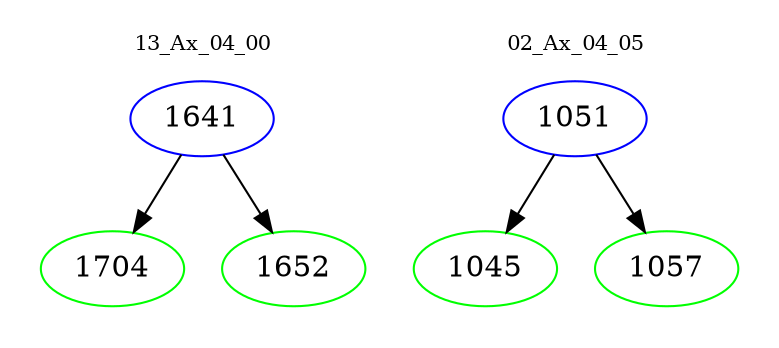 digraph{
subgraph cluster_0 {
color = white
label = "13_Ax_04_00";
fontsize=10;
T0_1641 [label="1641", color="blue"]
T0_1641 -> T0_1704 [color="black"]
T0_1704 [label="1704", color="green"]
T0_1641 -> T0_1652 [color="black"]
T0_1652 [label="1652", color="green"]
}
subgraph cluster_1 {
color = white
label = "02_Ax_04_05";
fontsize=10;
T1_1051 [label="1051", color="blue"]
T1_1051 -> T1_1045 [color="black"]
T1_1045 [label="1045", color="green"]
T1_1051 -> T1_1057 [color="black"]
T1_1057 [label="1057", color="green"]
}
}
